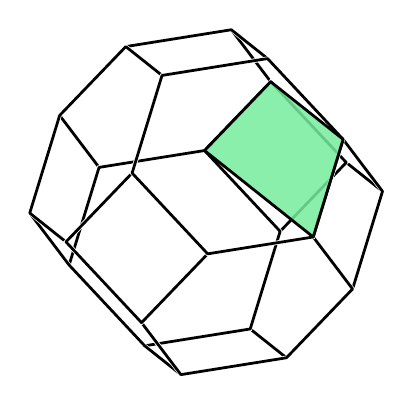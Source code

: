 % polymake for julian
% Fri Jul  6 09:47:39 2018
% unnamed

\begin{tikzpicture}[x  = {(0.9cm,-0.076cm)},
                    y  = {(-0.06cm,0.95cm)},
                    z  = {(-0.44cm,-0.29cm)},
                    scale = 1,
                    color = {lightgray}]


  % DEF POINTS
  \coordinate (v0_unnamed__1) at (2, 1, 0);
  \coordinate (v1_unnamed__1) at (1, 2, 0);
  \coordinate (v2_unnamed__1) at (2, 0, 1);
  \coordinate (v3_unnamed__1) at (2, 0, -1);
  \coordinate (v4_unnamed__1) at (1, 0, 2);
  \coordinate (v5_unnamed__1) at (1, 0, -2);
  \coordinate (v6_unnamed__1) at (0, 2, 1);
  \coordinate (v7_unnamed__1) at (2, -1, 0);
  \coordinate (v8_unnamed__1) at (0, 2, -1);
  \coordinate (v9_unnamed__1) at (0, 1, 2);
  \coordinate (v10_unnamed__1) at (1, -2, 0);
  \coordinate (v11_unnamed__1) at (0, 1, -2);
  \coordinate (v12_unnamed__1) at (0, -1, -2);
  \coordinate (v13_unnamed__1) at (-1, 2, 0);
  \coordinate (v14_unnamed__1) at (0, -1, 2);
  \coordinate (v15_unnamed__1) at (0, -2, -1);
  \coordinate (v16_unnamed__1) at (-2, 1, 0);
  \coordinate (v17_unnamed__1) at (0, -2, 1);
  \coordinate (v18_unnamed__1) at (-1, 0, -2);
  \coordinate (v19_unnamed__1) at (-1, 0, 2);
  \coordinate (v20_unnamed__1) at (-2, 0, -1);
  \coordinate (v21_unnamed__1) at (-2, 0, 1);
  \coordinate (v22_unnamed__1) at (-1, -2, 0);
  \coordinate (v23_unnamed__1) at (-2, -1, 0);


  % EDGES STYLE
  \definecolor{edgecolor_unnamed__1}{rgb}{ 0,0,0 }
  \tikzstyle{facestyle_unnamed__1} = [fill=none, fill opacity=0.85, preaction={draw=white, line cap=round, line width=1.5 pt}, draw=edgecolor_unnamed__1, line width=1 pt, line cap=round, line join=round]


  % FACES and EDGES and POINTS in the right order
  \draw[facestyle_unnamed__1] (v11_unnamed__1) -- (v8_unnamed__1) -- (v1_unnamed__1) -- (v0_unnamed__1) -- (v3_unnamed__1) -- (v5_unnamed__1) -- (v11_unnamed__1) -- cycle;
  \draw[facestyle_unnamed__1] (v17_unnamed__1) -- (v22_unnamed__1) -- (v15_unnamed__1) -- (v10_unnamed__1) -- (v17_unnamed__1) -- cycle;
  \draw[facestyle_unnamed__1] (v20_unnamed__1) -- (v23_unnamed__1) -- (v21_unnamed__1) -- (v16_unnamed__1) -- (v20_unnamed__1) -- cycle;
  \draw[facestyle_unnamed__1] (v15_unnamed__1) -- (v12_unnamed__1) -- (v5_unnamed__1) -- (v3_unnamed__1) -- (v7_unnamed__1) -- (v10_unnamed__1) -- (v15_unnamed__1) -- cycle;
  \draw[facestyle_unnamed__1] (v20_unnamed__1) -- (v16_unnamed__1) -- (v13_unnamed__1) -- (v8_unnamed__1) -- (v11_unnamed__1) -- (v18_unnamed__1) -- (v20_unnamed__1) -- cycle;
  \draw[facestyle_unnamed__1] (v18_unnamed__1) -- (v11_unnamed__1) -- (v5_unnamed__1) -- (v12_unnamed__1) -- (v18_unnamed__1) -- cycle;


  %POINTS


  %FACETS
  \draw[facestyle_unnamed__1] (v22_unnamed__1) -- (v23_unnamed__1) -- (v20_unnamed__1) -- (v18_unnamed__1) -- (v12_unnamed__1) -- (v15_unnamed__1) -- (v22_unnamed__1) -- cycle;


  %POINTS


  %FACETS
  \draw[facestyle_unnamed__1] (v21_unnamed__1) -- (v23_unnamed__1) -- (v22_unnamed__1) -- (v17_unnamed__1) -- (v14_unnamed__1) -- (v19_unnamed__1) -- (v21_unnamed__1) -- cycle;


  %POINTS


  %FACETS
  \draw[facestyle_unnamed__1] (v13_unnamed__1) -- (v6_unnamed__1) -- (v1_unnamed__1) -- (v8_unnamed__1) -- (v13_unnamed__1) -- cycle;


  %POINTS


  %FACETS
  \draw[facestyle_unnamed__1] (v2_unnamed__1) -- (v7_unnamed__1) -- (v3_unnamed__1) -- (v0_unnamed__1) -- (v2_unnamed__1) -- cycle;


  %POINTS


  %FACETS
  \draw[facestyle_unnamed__1] (v16_unnamed__1) -- (v21_unnamed__1) -- (v19_unnamed__1) -- (v9_unnamed__1) -- (v6_unnamed__1) -- (v13_unnamed__1) -- (v16_unnamed__1) -- cycle;


  %POINTS


  %FACETS
  \draw[facestyle_unnamed__1] (v14_unnamed__1) -- (v17_unnamed__1) -- (v10_unnamed__1) -- (v7_unnamed__1) -- (v2_unnamed__1) -- (v4_unnamed__1) -- (v14_unnamed__1) -- cycle;


  %POINTS


  %FACETS
  \draw[facestyle_unnamed__1] (v19_unnamed__1) -- (v14_unnamed__1) -- (v4_unnamed__1) -- (v9_unnamed__1) -- (v19_unnamed__1) -- cycle;


  %POINTS


  %FACETS
  \draw[facestyle_unnamed__1] (v6_unnamed__1) -- (v9_unnamed__1) -- (v4_unnamed__1) -- (v2_unnamed__1) -- (v0_unnamed__1) -- (v1_unnamed__1) -- (v6_unnamed__1) -- cycle;


  %POINTS


  %FACETS

  % DEF POINTS
  \coordinate (v0_unnamed__2) at (2, 1, 0);
  \coordinate (v1_unnamed__2) at (2, 0, 1);
  \coordinate (v2_unnamed__2) at (0, 1, -2);
  \coordinate (v3_unnamed__2) at (-1, 0, -2);


  % EDGES STYLE
  \definecolor{edgecolor_unnamed__2}{rgb}{ 0,0,0 }

  % FACES STYLE
  \definecolor{facetcolor_unnamed__2}{rgb}{ 0.467,0.925,0.62 }

  \tikzstyle{facestyle_unnamed__2} = [fill=facetcolor_unnamed__2, fill opacity=0.85, draw=edgecolor_unnamed__2, line width=1 pt, line cap=round, line join=round]


  % FACES and EDGES and POINTS in the right order
  \draw[facestyle_unnamed__2] (v1_unnamed__2) -- (v0_unnamed__2) -- (v2_unnamed__2) -- (v3_unnamed__2) -- (v1_unnamed__2) -- cycle;


  %POINTS


  %FACETS

\end{tikzpicture}
